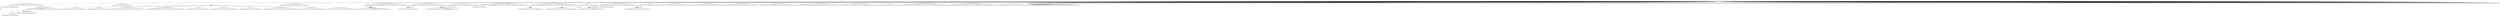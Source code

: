 digraph g {
	"58" -> "59";
	"59" [label="36"];
	"57" -> "58";
	"58" [label="44"];
	"52" -> "53";
	"53" [label="26"];
	"43" -> "44";
	"44" [label="38"];
	"41" -> "42";
	"42" [color=indianred1, style=filled, label="12"];
	"41" -> "43";
	"43" [label="11"];
	"40" -> "41";
	"41" [label="4"];
	"36" -> "37";
	"37" [label="21"];
	"36" -> "38";
	"38" [label="34"];
	"36" -> "39";
	"39" [label="16"];
	"36" -> "40";
	"40" [label="12"];
	"36" -> "45";
	"45" [label="41"];
	"36" -> "46";
	"46" [label="23"];
	"36" -> "47";
	"47" [label="50"];
	"36" -> "48";
	"48" [label="2"];
	"36" -> "49";
	"49" [label="37"];
	"36" -> "50";
	"50" [label="14"];
	"36" -> "51";
	"51" [label="9"];
	"35" -> "36";
	"36" [color=indianred1, style=filled, label="33"];
	"33" -> "34";
	"34" [color=indianred1, style=filled, label="48"];
	"32" -> "33";
	"33" [label="39"];
	"30" -> "31";
	"31" [color=indianred1, style=filled, label="6"];
	"29" -> "30";
	"30" [label="7"];
	"26" -> "27";
	"27" [color=indianred1, style=filled, label="27"];
	"25" -> "26";
	"26" [label="47"];
	"25" -> "28";
	"28" [label="1"];
	"23" -> "24";
	"24" [label="20"];
	"21" -> "22";
	"22" [color=indianred1, style=filled, label="19"];
	"20" -> "21";
	"21" [label="8"];
	"9" -> "10";
	"10" [color=indianred1, style=filled, label="42"];
	"8" -> "9";
	"9" [label="22"];
	"5" -> "6";
	"6" [color=indianred1, style=filled, label="24"];
	"4" -> "5";
	"5" [label="5"];
	"4" -> "7";
	"7" [label="45"];
	"2" -> "3";
	"3" [color=indianred1, style=filled, label="13"];
	"1" -> "2";
	"2" [label="29"];
	"0" -> "1";
	"1" [label="13"];
	"0" -> "4";
	"4" [label="24"];
	"0" -> "8";
	"8" [label="42"];
	"0" -> "11";
	"11" [label="25"];
	"0" -> "12";
	"12" [label="18"];
	"0" -> "13";
	"13" [label="49"];
	"0" -> "14";
	"14" [label="46"];
	"0" -> "15";
	"15" [label="30"];
	"0" -> "16";
	"16" [label="43"];
	"0" -> "17";
	"17" [label="3"];
	"0" -> "18";
	"18" [label="28"];
	"0" -> "19";
	"19" [label="40"];
	"0" -> "20";
	"20" [label="19"];
	"0" -> "23";
	"23" [label="10"];
	"0" -> "25";
	"25" [label="27"];
	"0" -> "29";
	"29" [label="6"];
	"0" -> "32";
	"32" [label="48"];
	"0" -> "35";
	"35" [label="33"];
	"0" -> "52";
	"52" [label="15"];
	"0" -> "54";
	"54" [label="31"];
	"0" -> "55";
	"55" [label="17"];
	"0" -> "56";
	"56" [label="35"];
	"0" -> "57";
	"57" [label="32"];
	"0" [label="germline"];
	"0" -> "cell1";
	"cell1" [shape=box];
	"52" -> "cell2";
	"cell2" [shape=box];
	"0" -> "cell3";
	"cell3" [shape=box];
	"11" -> "cell4";
	"cell4" [shape=box];
	"49" -> "cell5";
	"cell5" [shape=box];
	"0" -> "cell6";
	"cell6" [shape=box];
	"0" -> "cell7";
	"cell7" [shape=box];
	"5" -> "cell8";
	"cell8" [shape=box];
	"0" -> "cell9";
	"cell9" [shape=box];
	"0" -> "cell10";
	"cell10" [shape=box];
	"0" -> "cell11";
	"cell11" [shape=box];
	"0" -> "cell12";
	"cell12" [shape=box];
	"0" -> "cell13";
	"cell13" [shape=box];
	"4" -> "cell14";
	"cell14" [shape=box];
	"0" -> "cell15";
	"cell15" [shape=box];
	"51" -> "cell16";
	"cell16" [shape=box];
	"55" -> "cell17";
	"cell17" [shape=box];
	"14" -> "cell18";
	"cell18" [shape=box];
	"49" -> "cell19";
	"cell19" [shape=box];
	"50" -> "cell20";
	"cell20" [shape=box];
	"12" -> "cell21";
	"cell21" [shape=box];
	"42" -> "cell22";
	"cell22" [shape=box];
	"44" -> "cell23";
	"cell23" [shape=box];
	"51" -> "cell24";
	"cell24" [shape=box];
	"0" -> "cell25";
	"cell25" [shape=box];
	"16" -> "cell26";
	"cell26" [shape=box];
	"0" -> "cell27";
	"cell27" [shape=box];
	"50" -> "cell28";
	"cell28" [shape=box];
	"0" -> "cell29";
	"cell29" [shape=box];
	"0" -> "cell30";
	"cell30" [shape=box];
	"0" -> "cell31";
	"cell31" [shape=box];
	"0" -> "cell32";
	"cell32" [shape=box];
	"20" -> "cell33";
	"cell33" [shape=box];
	"0" -> "cell34";
	"cell34" [shape=box];
	"15" -> "cell35";
	"cell35" [shape=box];
	"0" -> "cell36";
	"cell36" [shape=box];
	"0" -> "cell37";
	"cell37" [shape=box];
	"0" -> "cell38";
	"cell38" [shape=box];
	"0" -> "cell39";
	"cell39" [shape=box];
	"16" -> "cell40";
	"cell40" [shape=box];
	"0" -> "cell41";
	"cell41" [shape=box];
	"0" -> "cell42";
	"cell42" [shape=box];
	"0" -> "cell43";
	"cell43" [shape=box];
	"56" -> "cell44";
	"cell44" [shape=box];
	"17" -> "cell45";
	"cell45" [shape=box];
	"0" -> "cell46";
	"cell46" [shape=box];
	"0" -> "cell47";
	"cell47" [shape=box];
	"0" -> "cell48";
	"cell48" [shape=box];
	"57" -> "cell49";
	"cell49" [shape=box];
	"7" -> "cell50";
	"cell50" [shape=box];
	"0" -> "cell51";
	"cell51" [shape=box];
	"55" -> "cell52";
	"cell52" [shape=box];
	"0" -> "cell53";
	"cell53" [shape=box];
	"0" -> "cell54";
	"cell54" [shape=box];
	"0" -> "cell55";
	"cell55" [shape=box];
	"16" -> "cell56";
	"cell56" [shape=box];
	"0" -> "cell57";
	"cell57" [shape=box];
	"38" -> "cell58";
	"cell58" [shape=box];
	"0" -> "cell59";
	"cell59" [shape=box];
	"0" -> "cell60";
	"cell60" [shape=box];
	"0" -> "cell61";
	"cell61" [shape=box];
	"0" -> "cell62";
	"cell62" [shape=box];
	"3" -> "cell63";
	"cell63" [shape=box];
	"0" -> "cell64";
	"cell64" [shape=box];
	"0" -> "cell65";
	"cell65" [shape=box];
	"10" -> "cell66";
	"cell66" [shape=box];
	"50" -> "cell67";
	"cell67" [shape=box];
	"23" -> "cell68";
	"cell68" [shape=box];
	"34" -> "cell69";
	"cell69" [shape=box];
	"0" -> "cell70";
	"cell70" [shape=box];
	"19" -> "cell71";
	"cell71" [shape=box];
	"0" -> "cell72";
	"cell72" [shape=box];
	"15" -> "cell73";
	"cell73" [shape=box];
	"40" -> "cell74";
	"cell74" [shape=box];
	"3" -> "cell75";
	"cell75" [shape=box];
	"0" -> "cell76";
	"cell76" [shape=box];
	"0" -> "cell77";
	"cell77" [shape=box];
	"13" -> "cell78";
	"cell78" [shape=box];
	"45" -> "cell79";
	"cell79" [shape=box];
	"39" -> "cell80";
	"cell80" [shape=box];
	"0" -> "cell81";
	"cell81" [shape=box];
	"0" -> "cell82";
	"cell82" [shape=box];
	"0" -> "cell83";
	"cell83" [shape=box];
	"29" -> "cell84";
	"cell84" [shape=box];
	"0" -> "cell85";
	"cell85" [shape=box];
	"19" -> "cell86";
	"cell86" [shape=box];
	"0" -> "cell87";
	"cell87" [shape=box];
	"27" -> "cell88";
	"cell88" [shape=box];
	"0" -> "cell89";
	"cell89" [shape=box];
	"29" -> "cell90";
	"cell90" [shape=box];
	"16" -> "cell91";
	"cell91" [shape=box];
	"27" -> "cell92";
	"cell92" [shape=box];
	"54" -> "cell93";
	"cell93" [shape=box];
	"0" -> "cell94";
	"cell94" [shape=box];
	"45" -> "cell95";
	"cell95" [shape=box];
	"12" -> "cell96";
	"cell96" [shape=box];
	"25" -> "cell97";
	"cell97" [shape=box];
	"0" -> "cell98";
	"cell98" [shape=box];
	"47" -> "cell99";
	"cell99" [shape=box];
	"0" -> "cell100";
	"cell100" [shape=box];
	"20" -> "cell101";
	"cell101" [shape=box];
	"20" -> "cell102";
	"cell102" [shape=box];
	"0" -> "cell103";
	"cell103" [shape=box];
	"29" -> "cell104";
	"cell104" [shape=box];
	"14" -> "cell105";
	"cell105" [shape=box];
	"0" -> "cell106";
	"cell106" [shape=box];
	"29" -> "cell107";
	"cell107" [shape=box];
	"18" -> "cell108";
	"cell108" [shape=box];
	"23" -> "cell109";
	"cell109" [shape=box];
	"32" -> "cell110";
	"cell110" [shape=box];
	"25" -> "cell111";
	"cell111" [shape=box];
	"57" -> "cell112";
	"cell112" [shape=box];
	"12" -> "cell113";
	"cell113" [shape=box];
	"24" -> "cell114";
	"cell114" [shape=box];
	"0" -> "cell115";
	"cell115" [shape=box];
	"0" -> "cell116";
	"cell116" [shape=box];
	"0" -> "cell117";
	"cell117" [shape=box];
	"15" -> "cell118";
	"cell118" [shape=box];
	"0" -> "cell119";
	"cell119" [shape=box];
	"53" -> "cell120";
	"cell120" [shape=box];
	"56" -> "cell121";
	"cell121" [shape=box];
	"22" -> "cell122";
	"cell122" [shape=box];
	"0" -> "cell123";
	"cell123" [shape=box];
	"19" -> "cell124";
	"cell124" [shape=box];
	"23" -> "cell125";
	"cell125" [shape=box];
	"0" -> "cell126";
	"cell126" [shape=box];
	"0" -> "cell127";
	"cell127" [shape=box];
	"0" -> "cell128";
	"cell128" [shape=box];
	"0" -> "cell129";
	"cell129" [shape=box];
	"0" -> "cell130";
	"cell130" [shape=box];
	"51" -> "cell131";
	"cell131" [shape=box];
	"14" -> "cell132";
	"cell132" [shape=box];
	"0" -> "cell133";
	"cell133" [shape=box];
	"11" -> "cell134";
	"cell134" [shape=box];
	"20" -> "cell135";
	"cell135" [shape=box];
	"0" -> "cell136";
	"cell136" [shape=box];
	"0" -> "cell137";
	"cell137" [shape=box];
	"0" -> "cell138";
	"cell138" [shape=box];
	"0" -> "cell139";
	"cell139" [shape=box];
	"51" -> "cell140";
	"cell140" [shape=box];
	"34" -> "cell141";
	"cell141" [shape=box];
	"19" -> "cell142";
	"cell142" [shape=box];
	"0" -> "cell143";
	"cell143" [shape=box];
	"47" -> "cell144";
	"cell144" [shape=box];
	"0" -> "cell145";
	"cell145" [shape=box];
	"35" -> "cell146";
	"cell146" [shape=box];
	"0" -> "cell147";
	"cell147" [shape=box];
	"49" -> "cell148";
	"cell148" [shape=box];
	"0" -> "cell149";
	"cell149" [shape=box];
	"0" -> "cell150";
	"cell150" [shape=box];
	"0" -> "cell151";
	"cell151" [shape=box];
	"6" -> "cell152";
	"cell152" [shape=box];
	"23" -> "cell153";
	"cell153" [shape=box];
	"0" -> "cell154";
	"cell154" [shape=box];
	"0" -> "cell155";
	"cell155" [shape=box];
	"0" -> "cell156";
	"cell156" [shape=box];
	"2" -> "cell157";
	"cell157" [shape=box];
	"22" -> "cell158";
	"cell158" [shape=box];
	"0" -> "cell159";
	"cell159" [shape=box];
	"0" -> "cell160";
	"cell160" [shape=box];
	"44" -> "cell161";
	"cell161" [shape=box];
	"0" -> "cell162";
	"cell162" [shape=box];
	"34" -> "cell163";
	"cell163" [shape=box];
	"23" -> "cell164";
	"cell164" [shape=box];
	"14" -> "cell165";
	"cell165" [shape=box];
	"15" -> "cell166";
	"cell166" [shape=box];
	"0" -> "cell167";
	"cell167" [shape=box];
	"46" -> "cell168";
	"cell168" [shape=box];
	"18" -> "cell169";
	"cell169" [shape=box];
	"0" -> "cell170";
	"cell170" [shape=box];
	"42" -> "cell171";
	"cell171" [shape=box];
	"16" -> "cell172";
	"cell172" [shape=box];
	"39" -> "cell173";
	"cell173" [shape=box];
	"0" -> "cell174";
	"cell174" [shape=box];
	"17" -> "cell175";
	"cell175" [shape=box];
	"51" -> "cell176";
	"cell176" [shape=box];
	"7" -> "cell177";
	"cell177" [shape=box];
	"32" -> "cell178";
	"cell178" [shape=box];
	"0" -> "cell179";
	"cell179" [shape=box];
	"37" -> "cell180";
	"cell180" [shape=box];
	"57" -> "cell181";
	"cell181" [shape=box];
	"0" -> "cell182";
	"cell182" [shape=box];
	"0" -> "cell183";
	"cell183" [shape=box];
	"58" -> "cell184";
	"cell184" [shape=box];
	"23" -> "cell185";
	"cell185" [shape=box];
	"0" -> "cell186";
	"cell186" [shape=box];
	"35" -> "cell187";
	"cell187" [shape=box];
	"0" -> "cell188";
	"cell188" [shape=box];
	"0" -> "cell189";
	"cell189" [shape=box];
	"0" -> "cell190";
	"cell190" [shape=box];
	"38" -> "cell191";
	"cell191" [shape=box];
	"0" -> "cell192";
	"cell192" [shape=box];
	"0" -> "cell193";
	"cell193" [shape=box];
	"0" -> "cell194";
	"cell194" [shape=box];
	"44" -> "cell195";
	"cell195" [shape=box];
	"48" -> "cell196";
	"cell196" [shape=box];
	"0" -> "cell197";
	"cell197" [shape=box];
	"0" -> "cell198";
	"cell198" [shape=box];
	"0" -> "cell199";
	"cell199" [shape=box];
	"0" -> "cell200";
	"cell200" [shape=box];
	"12" -> "cell201";
	"cell201" [shape=box];
	"0" -> "cell202";
	"cell202" [shape=box];
	"52" -> "cell203";
	"cell203" [shape=box];
	"15" -> "cell204";
	"cell204" [shape=box];
	"13" -> "cell205";
	"cell205" [shape=box];
	"0" -> "cell206";
	"cell206" [shape=box];
	"55" -> "cell207";
	"cell207" [shape=box];
	"0" -> "cell208";
	"cell208" [shape=box];
	"27" -> "cell209";
	"cell209" [shape=box];
	"39" -> "cell210";
	"cell210" [shape=box];
	"0" -> "cell211";
	"cell211" [shape=box];
	"19" -> "cell212";
	"cell212" [shape=box];
	"0" -> "cell213";
	"cell213" [shape=box];
	"15" -> "cell214";
	"cell214" [shape=box];
	"0" -> "cell215";
	"cell215" [shape=box];
	"0" -> "cell216";
	"cell216" [shape=box];
	"0" -> "cell217";
	"cell217" [shape=box];
	"0" -> "cell218";
	"cell218" [shape=box];
	"0" -> "cell219";
	"cell219" [shape=box];
	"0" -> "cell220";
	"cell220" [shape=box];
	"50" -> "cell221";
	"cell221" [shape=box];
	"0" -> "cell222";
	"cell222" [shape=box];
	"0" -> "cell223";
	"cell223" [shape=box];
	"20" -> "cell224";
	"cell224" [shape=box];
	"0" -> "cell225";
	"cell225" [shape=box];
	"0" -> "cell226";
	"cell226" [shape=box];
	"8" -> "cell227";
	"cell227" [shape=box];
	"35" -> "cell228";
	"cell228" [shape=box];
	"1" -> "cell229";
	"cell229" [shape=box];
	"0" -> "cell230";
	"cell230" [shape=box];
	"49" -> "cell231";
	"cell231" [shape=box];
	"0" -> "cell232";
	"cell232" [shape=box];
	"0" -> "cell233";
	"cell233" [shape=box];
	"0" -> "cell234";
	"cell234" [shape=box];
	"1" -> "cell235";
	"cell235" [shape=box];
	"47" -> "cell236";
	"cell236" [shape=box];
	"0" -> "cell237";
	"cell237" [shape=box];
	"0" -> "cell238";
	"cell238" [shape=box];
	"3" -> "cell239";
	"cell239" [shape=box];
	"16" -> "cell240";
	"cell240" [shape=box];
	"0" -> "cell241";
	"cell241" [shape=box];
	"18" -> "cell242";
	"cell242" [shape=box];
	"0" -> "cell243";
	"cell243" [shape=box];
	"0" -> "cell244";
	"cell244" [shape=box];
	"0" -> "cell245";
	"cell245" [shape=box];
	"0" -> "cell246";
	"cell246" [shape=box];
	"0" -> "cell247";
	"cell247" [shape=box];
	"16" -> "cell248";
	"cell248" [shape=box];
	"0" -> "cell249";
	"cell249" [shape=box];
	"0" -> "cell250";
	"cell250" [shape=box];
	"0" -> "cell251";
	"cell251" [shape=box];
	"0" -> "cell252";
	"cell252" [shape=box];
	"0" -> "cell253";
	"cell253" [shape=box];
	"40" -> "cell254";
	"cell254" [shape=box];
	"4" -> "cell255";
	"cell255" [shape=box];
	"47" -> "cell256";
	"cell256" [shape=box];
	"6" -> "cell257";
	"cell257" [shape=box];
	"55" -> "cell258";
	"cell258" [shape=box];
	"24" -> "cell259";
	"cell259" [shape=box];
	"0" -> "cell260";
	"cell260" [shape=box];
	"6" -> "cell261";
	"cell261" [shape=box];
	"0" -> "cell262";
	"cell262" [shape=box];
	"0" -> "cell263";
	"cell263" [shape=box];
	"49" -> "cell264";
	"cell264" [shape=box];
	"0" -> "cell265";
	"cell265" [shape=box];
	"31" -> "cell266";
	"cell266" [shape=box];
	"0" -> "cell267";
	"cell267" [shape=box];
	"0" -> "cell268";
	"cell268" [shape=box];
	"0" -> "cell269";
	"cell269" [shape=box];
	"0" -> "cell270";
	"cell270" [shape=box];
	"0" -> "cell271";
	"cell271" [shape=box];
	"32" -> "cell272";
	"cell272" [shape=box];
	"29" -> "cell273";
	"cell273" [shape=box];
	"0" -> "cell274";
	"cell274" [shape=box];
	"46" -> "cell275";
	"cell275" [shape=box];
	"0" -> "cell276";
	"cell276" [shape=box];
	"50" -> "cell277";
	"cell277" [shape=box];
	"0" -> "cell278";
	"cell278" [shape=box];
	"16" -> "cell279";
	"cell279" [shape=box];
	"46" -> "cell280";
	"cell280" [shape=box];
	"0" -> "cell281";
	"cell281" [shape=box];
	"0" -> "cell282";
	"cell282" [shape=box];
	"29" -> "cell283";
	"cell283" [shape=box];
	"0" -> "cell284";
	"cell284" [shape=box];
	"58" -> "cell285";
	"cell285" [shape=box];
	"0" -> "cell286";
	"cell286" [shape=box];
	"4" -> "cell287";
	"cell287" [shape=box];
	"54" -> "cell288";
	"cell288" [shape=box];
	"0" -> "cell289";
	"cell289" [shape=box];
	"0" -> "cell290";
	"cell290" [shape=box];
	"51" -> "cell291";
	"cell291" [shape=box];
	"14" -> "cell292";
	"cell292" [shape=box];
	"0" -> "cell293";
	"cell293" [shape=box];
	"20" -> "cell294";
	"cell294" [shape=box];
	"0" -> "cell295";
	"cell295" [shape=box];
	"19" -> "cell296";
	"cell296" [shape=box];
	"0" -> "cell297";
	"cell297" [shape=box];
	"34" -> "cell298";
	"cell298" [shape=box];
	"0" -> "cell299";
	"cell299" [shape=box];
	"49" -> "cell300";
	"cell300" [shape=box];
	"1" -> "cell301";
	"cell301" [shape=box];
	"10" -> "cell302";
	"cell302" [shape=box];
	"6" -> "cell303";
	"cell303" [shape=box];
	"38" -> "cell304";
	"cell304" [shape=box];
	"0" -> "cell305";
	"cell305" [shape=box];
	"17" -> "cell306";
	"cell306" [shape=box];
	"42" -> "cell307";
	"cell307" [shape=box];
	"0" -> "cell308";
	"cell308" [shape=box];
	"0" -> "cell309";
	"cell309" [shape=box];
	"0" -> "cell310";
	"cell310" [shape=box];
	"0" -> "cell311";
	"cell311" [shape=box];
	"0" -> "cell312";
	"cell312" [shape=box];
	"17" -> "cell313";
	"cell313" [shape=box];
	"48" -> "cell314";
	"cell314" [shape=box];
	"0" -> "cell315";
	"cell315" [shape=box];
	"26" -> "cell316";
	"cell316" [shape=box];
	"0" -> "cell317";
	"cell317" [shape=box];
	"0" -> "cell318";
	"cell318" [shape=box];
	"0" -> "cell319";
	"cell319" [shape=box];
	"0" -> "cell320";
	"cell320" [shape=box];
	"29" -> "cell321";
	"cell321" [shape=box];
	"0" -> "cell322";
	"cell322" [shape=box];
	"51" -> "cell323";
	"cell323" [shape=box];
	"42" -> "cell324";
	"cell324" [shape=box];
	"57" -> "cell325";
	"cell325" [shape=box];
	"0" -> "cell326";
	"cell326" [shape=box];
	"0" -> "cell327";
	"cell327" [shape=box];
	"0" -> "cell328";
	"cell328" [shape=box];
	"42" -> "cell329";
	"cell329" [shape=box];
	"25" -> "cell330";
	"cell330" [shape=box];
	"51" -> "cell331";
	"cell331" [shape=box];
	"0" -> "cell332";
	"cell332" [shape=box];
	"38" -> "cell333";
	"cell333" [shape=box];
	"15" -> "cell334";
	"cell334" [shape=box];
	"54" -> "cell335";
	"cell335" [shape=box];
	"0" -> "cell336";
	"cell336" [shape=box];
	"47" -> "cell337";
	"cell337" [shape=box];
	"0" -> "cell338";
	"cell338" [shape=box];
	"54" -> "cell339";
	"cell339" [shape=box];
	"3" -> "cell340";
	"cell340" [shape=box];
	"19" -> "cell341";
	"cell341" [shape=box];
	"0" -> "cell342";
	"cell342" [shape=box];
	"10" -> "cell343";
	"cell343" [shape=box];
	"0" -> "cell344";
	"cell344" [shape=box];
	"20" -> "cell345";
	"cell345" [shape=box];
	"5" -> "cell346";
	"cell346" [shape=box];
	"51" -> "cell347";
	"cell347" [shape=box];
	"34" -> "cell348";
	"cell348" [shape=box];
	"45" -> "cell349";
	"cell349" [shape=box];
	"0" -> "cell350";
	"cell350" [shape=box];
	"0" -> "cell351";
	"cell351" [shape=box];
	"56" -> "cell352";
	"cell352" [shape=box];
	"0" -> "cell353";
	"cell353" [shape=box];
	"0" -> "cell354";
	"cell354" [shape=box];
	"0" -> "cell355";
	"cell355" [shape=box];
	"29" -> "cell356";
	"cell356" [shape=box];
	"45" -> "cell357";
	"cell357" [shape=box];
	"0" -> "cell358";
	"cell358" [shape=box];
	"0" -> "cell359";
	"cell359" [shape=box];
	"39" -> "cell360";
	"cell360" [shape=box];
	"0" -> "cell361";
	"cell361" [shape=box];
	"0" -> "cell362";
	"cell362" [shape=box];
	"3" -> "cell363";
	"cell363" [shape=box];
	"0" -> "cell364";
	"cell364" [shape=box];
	"23" -> "cell365";
	"cell365" [shape=box];
	"0" -> "cell366";
	"cell366" [shape=box];
	"20" -> "cell367";
	"cell367" [shape=box];
	"0" -> "cell368";
	"cell368" [shape=box];
	"0" -> "cell369";
	"cell369" [shape=box];
	"0" -> "cell370";
	"cell370" [shape=box];
	"48" -> "cell371";
	"cell371" [shape=box];
	"0" -> "cell372";
	"cell372" [shape=box];
	"40" -> "cell373";
	"cell373" [shape=box];
	"48" -> "cell374";
	"cell374" [shape=box];
	"43" -> "cell375";
	"cell375" [shape=box];
	"23" -> "cell376";
	"cell376" [shape=box];
	"23" -> "cell377";
	"cell377" [shape=box];
	"48" -> "cell378";
	"cell378" [shape=box];
	"0" -> "cell379";
	"cell379" [shape=box];
	"0" -> "cell380";
	"cell380" [shape=box];
	"0" -> "cell381";
	"cell381" [shape=box];
	"0" -> "cell382";
	"cell382" [shape=box];
	"35" -> "cell383";
	"cell383" [shape=box];
	"0" -> "cell384";
	"cell384" [shape=box];
	"39" -> "cell385";
	"cell385" [shape=box];
	"0" -> "cell386";
	"cell386" [shape=box];
	"0" -> "cell387";
	"cell387" [shape=box];
	"49" -> "cell388";
	"cell388" [shape=box];
	"0" -> "cell389";
	"cell389" [shape=box];
	"0" -> "cell390";
	"cell390" [shape=box];
	"6" -> "cell391";
	"cell391" [shape=box];
	"14" -> "cell392";
	"cell392" [shape=box];
	"0" -> "cell393";
	"cell393" [shape=box];
	"57" -> "cell394";
	"cell394" [shape=box];
	"6" -> "cell395";
	"cell395" [shape=box];
	"10" -> "cell396";
	"cell396" [shape=box];
	"4" -> "cell397";
	"cell397" [shape=box];
	"6" -> "cell398";
	"cell398" [shape=box];
	"16" -> "cell399";
	"cell399" [shape=box];
	"11" -> "cell400";
	"cell400" [shape=box];
	"0" -> "cell401";
	"cell401" [shape=box];
	"35" -> "cell402";
	"cell402" [shape=box];
	"0" -> "cell403";
	"cell403" [shape=box];
	"41" -> "cell404";
	"cell404" [shape=box];
	"46" -> "cell405";
	"cell405" [shape=box];
	"37" -> "cell406";
	"cell406" [shape=box];
	"0" -> "cell407";
	"cell407" [shape=box];
	"34" -> "cell408";
	"cell408" [shape=box];
	"40" -> "cell409";
	"cell409" [shape=box];
	"0" -> "cell410";
	"cell410" [shape=box];
	"0" -> "cell411";
	"cell411" [shape=box];
	"32" -> "cell412";
	"cell412" [shape=box];
	"0" -> "cell413";
	"cell413" [shape=box];
	"0" -> "cell414";
	"cell414" [shape=box];
	"0" -> "cell415";
	"cell415" [shape=box];
	"0" -> "cell416";
	"cell416" [shape=box];
	"0" -> "cell417";
	"cell417" [shape=box];
	"0" -> "cell418";
	"cell418" [shape=box];
	"0" -> "cell419";
	"cell419" [shape=box];
	"0" -> "cell420";
	"cell420" [shape=box];
	"0" -> "cell421";
	"cell421" [shape=box];
	"18" -> "cell422";
	"cell422" [shape=box];
	"0" -> "cell423";
	"cell423" [shape=box];
	"0" -> "cell424";
	"cell424" [shape=box];
	"0" -> "cell425";
	"cell425" [shape=box];
	"0" -> "cell426";
	"cell426" [shape=box];
	"42" -> "cell427";
	"cell427" [shape=box];
	"2" -> "cell428";
	"cell428" [shape=box];
	"18" -> "cell429";
	"cell429" [shape=box];
	"0" -> "cell430";
	"cell430" [shape=box];
	"19" -> "cell431";
	"cell431" [shape=box];
	"0" -> "cell432";
	"cell432" [shape=box];
	"0" -> "cell433";
	"cell433" [shape=box];
	"54" -> "cell434";
	"cell434" [shape=box];
	"0" -> "cell435";
	"cell435" [shape=box];
	"0" -> "cell436";
	"cell436" [shape=box];
	"0" -> "cell437";
	"cell437" [shape=box];
	"0" -> "cell438";
	"cell438" [shape=box];
	"0" -> "cell439";
	"cell439" [shape=box];
	"0" -> "cell440";
	"cell440" [shape=box];
	"23" -> "cell441";
	"cell441" [shape=box];
	"0" -> "cell442";
	"cell442" [shape=box];
	"0" -> "cell443";
	"cell443" [shape=box];
	"0" -> "cell444";
	"cell444" [shape=box];
	"11" -> "cell445";
	"cell445" [shape=box];
	"11" -> "cell446";
	"cell446" [shape=box];
	"0" -> "cell447";
	"cell447" [shape=box];
	"4" -> "cell448";
	"cell448" [shape=box];
	"0" -> "cell449";
	"cell449" [shape=box];
	"23" -> "cell450";
	"cell450" [shape=box];
	"32" -> "cell451";
	"cell451" [shape=box];
	"17" -> "cell452";
	"cell452" [shape=box];
	"0" -> "cell453";
	"cell453" [shape=box];
	"0" -> "cell454";
	"cell454" [shape=box];
	"47" -> "cell455";
	"cell455" [shape=box];
	"57" -> "cell456";
	"cell456" [shape=box];
	"0" -> "cell457";
	"cell457" [shape=box];
	"0" -> "cell458";
	"cell458" [shape=box];
	"15" -> "cell459";
	"cell459" [shape=box];
	"25" -> "cell460";
	"cell460" [shape=box];
	"18" -> "cell461";
	"cell461" [shape=box];
	"0" -> "cell462";
	"cell462" [shape=box];
	"0" -> "cell463";
	"cell463" [shape=box];
	"0" -> "cell464";
	"cell464" [shape=box];
	"52" -> "cell465";
	"cell465" [shape=box];
	"0" -> "cell466";
	"cell466" [shape=box];
	"0" -> "cell467";
	"cell467" [shape=box];
	"0" -> "cell468";
	"cell468" [shape=box];
	"11" -> "cell469";
	"cell469" [shape=box];
	"56" -> "cell470";
	"cell470" [shape=box];
	"0" -> "cell471";
	"cell471" [shape=box];
	"16" -> "cell472";
	"cell472" [shape=box];
	"0" -> "cell473";
	"cell473" [shape=box];
	"29" -> "cell474";
	"cell474" [shape=box];
	"23" -> "cell475";
	"cell475" [shape=box];
	"49" -> "cell476";
	"cell476" [shape=box];
	"0" -> "cell477";
	"cell477" [shape=box];
	"0" -> "cell478";
	"cell478" [shape=box];
	"0" -> "cell479";
	"cell479" [shape=box];
	"0" -> "cell480";
	"cell480" [shape=box];
	"0" -> "cell481";
	"cell481" [shape=box];
	"0" -> "cell482";
	"cell482" [shape=box];
	"0" -> "cell483";
	"cell483" [shape=box];
	"0" -> "cell484";
	"cell484" [shape=box];
	"53" -> "cell485";
	"cell485" [shape=box];
	"0" -> "cell486";
	"cell486" [shape=box];
	"49" -> "cell487";
	"cell487" [shape=box];
	"48" -> "cell488";
	"cell488" [shape=box];
	"24" -> "cell489";
	"cell489" [shape=box];
	"0" -> "cell490";
	"cell490" [shape=box];
	"12" -> "cell491";
	"cell491" [shape=box];
	"0" -> "cell492";
	"cell492" [shape=box];
	"0" -> "cell493";
	"cell493" [shape=box];
	"14" -> "cell494";
	"cell494" [shape=box];
	"0" -> "cell495";
	"cell495" [shape=box];
	"0" -> "cell496";
	"cell496" [shape=box];
	"59" -> "cell497";
	"cell497" [shape=box];
	"47" -> "cell498";
	"cell498" [shape=box];
	"38" -> "cell499";
	"cell499" [shape=box];
	"0" -> "cell500";
	"cell500" [shape=box];
	"23" -> "cell501";
	"cell501" [shape=box];
	"12" -> "cell502";
	"cell502" [shape=box];
	"0" -> "cell503";
	"cell503" [shape=box];
	"13" -> "cell504";
	"cell504" [shape=box];
	"0" -> "cell505";
	"cell505" [shape=box];
	"0" -> "cell506";
	"cell506" [shape=box];
	"58" -> "cell507";
	"cell507" [shape=box];
	"0" -> "cell508";
	"cell508" [shape=box];
	"0" -> "cell509";
	"cell509" [shape=box];
	"50" -> "cell510";
	"cell510" [shape=box];
	"0" -> "cell511";
	"cell511" [shape=box];
	"0" -> "cell512";
	"cell512" [shape=box];
	"11" -> "cell513";
	"cell513" [shape=box];
	"0" -> "cell514";
	"cell514" [shape=box];
	"0" -> "cell515";
	"cell515" [shape=box];
	"0" -> "cell516";
	"cell516" [shape=box];
	"8" -> "cell517";
	"cell517" [shape=box];
	"0" -> "cell518";
	"cell518" [shape=box];
	"1" -> "cell519";
	"cell519" [shape=box];
	"10" -> "cell520";
	"cell520" [shape=box];
	"0" -> "cell521";
	"cell521" [shape=box];
	"0" -> "cell522";
	"cell522" [shape=box];
	"0" -> "cell523";
	"cell523" [shape=box];
	"8" -> "cell524";
	"cell524" [shape=box];
	"35" -> "cell525";
	"cell525" [shape=box];
	"0" -> "cell526";
	"cell526" [shape=box];
	"0" -> "cell527";
	"cell527" [shape=box];
	"0" -> "cell528";
	"cell528" [shape=box];
	"0" -> "cell529";
	"cell529" [shape=box];
	"18" -> "cell530";
	"cell530" [shape=box];
	"10" -> "cell531";
	"cell531" [shape=box];
	"5" -> "cell532";
	"cell532" [shape=box];
	"8" -> "cell533";
	"cell533" [shape=box];
	"0" -> "cell534";
	"cell534" [shape=box];
	"46" -> "cell535";
	"cell535" [shape=box];
	"15" -> "cell536";
	"cell536" [shape=box];
	"5" -> "cell537";
	"cell537" [shape=box];
	"45" -> "cell538";
	"cell538" [shape=box];
	"0" -> "cell539";
	"cell539" [shape=box];
	"0" -> "cell540";
	"cell540" [shape=box];
	"0" -> "cell541";
	"cell541" [shape=box];
	"18" -> "cell542";
	"cell542" [shape=box];
	"0" -> "cell543";
	"cell543" [shape=box];
	"9" -> "cell544";
	"cell544" [shape=box];
	"0" -> "cell545";
	"cell545" [shape=box];
	"0" -> "cell546";
	"cell546" [shape=box];
	"14" -> "cell547";
	"cell547" [shape=box];
	"56" -> "cell548";
	"cell548" [shape=box];
	"0" -> "cell549";
	"cell549" [shape=box];
	"19" -> "cell550";
	"cell550" [shape=box];
	"19" -> "cell551";
	"cell551" [shape=box];
	"8" -> "cell552";
	"cell552" [shape=box];
	"0" -> "cell553";
	"cell553" [shape=box];
	"11" -> "cell554";
	"cell554" [shape=box];
	"25" -> "cell555";
	"cell555" [shape=box];
	"11" -> "cell556";
	"cell556" [shape=box];
	"0" -> "cell557";
	"cell557" [shape=box];
	"0" -> "cell558";
	"cell558" [shape=box];
	"15" -> "cell559";
	"cell559" [shape=box];
	"0" -> "cell560";
	"cell560" [shape=box];
	"0" -> "cell561";
	"cell561" [shape=box];
	"11" -> "cell562";
	"cell562" [shape=box];
	"49" -> "cell563";
	"cell563" [shape=box];
	"0" -> "cell564";
	"cell564" [shape=box];
	"0" -> "cell565";
	"cell565" [shape=box];
	"3" -> "cell566";
	"cell566" [shape=box];
	"0" -> "cell567";
	"cell567" [shape=box];
	"0" -> "cell568";
	"cell568" [shape=box];
	"52" -> "cell569";
	"cell569" [shape=box];
	"33" -> "cell570";
	"cell570" [shape=box];
	"0" -> "cell571";
	"cell571" [shape=box];
	"39" -> "cell572";
	"cell572" [shape=box];
	"0" -> "cell573";
	"cell573" [shape=box];
	"0" -> "cell574";
	"cell574" [shape=box];
	"0" -> "cell575";
	"cell575" [shape=box];
	"32" -> "cell576";
	"cell576" [shape=box];
	"19" -> "cell577";
	"cell577" [shape=box];
	"0" -> "cell578";
	"cell578" [shape=box];
	"20" -> "cell579";
	"cell579" [shape=box];
	"49" -> "cell580";
	"cell580" [shape=box];
	"57" -> "cell581";
	"cell581" [shape=box];
	"0" -> "cell582";
	"cell582" [shape=box];
	"0" -> "cell583";
	"cell583" [shape=box];
	"47" -> "cell584";
	"cell584" [shape=box];
	"9" -> "cell585";
	"cell585" [shape=box];
	"44" -> "cell586";
	"cell586" [shape=box];
	"40" -> "cell587";
	"cell587" [shape=box];
	"34" -> "cell588";
	"cell588" [shape=box];
	"0" -> "cell589";
	"cell589" [shape=box];
	"0" -> "cell590";
	"cell590" [shape=box];
	"0" -> "cell591";
	"cell591" [shape=box];
	"45" -> "cell592";
	"cell592" [shape=box];
	"0" -> "cell593";
	"cell593" [shape=box];
	"14" -> "cell594";
	"cell594" [shape=box];
	"14" -> "cell595";
	"cell595" [shape=box];
	"25" -> "cell596";
	"cell596" [shape=box];
	"42" -> "cell597";
	"cell597" [shape=box];
	"0" -> "cell598";
	"cell598" [shape=box];
	"54" -> "cell599";
	"cell599" [shape=box];
	"18" -> "cell600";
	"cell600" [shape=box];
	"0" -> "cell601";
	"cell601" [shape=box];
	"31" -> "cell602";
	"cell602" [shape=box];
	"39" -> "cell603";
	"cell603" [shape=box];
	"0" -> "cell604";
	"cell604" [shape=box];
	"22" -> "cell605";
	"cell605" [shape=box];
	"52" -> "cell606";
	"cell606" [shape=box];
	"52" -> "cell607";
	"cell607" [shape=box];
	"0" -> "cell608";
	"cell608" [shape=box];
	"27" -> "cell609";
	"cell609" [shape=box];
	"3" -> "cell610";
	"cell610" [shape=box];
	"33" -> "cell611";
	"cell611" [shape=box];
	"35" -> "cell612";
	"cell612" [shape=box];
	"0" -> "cell613";
	"cell613" [shape=box];
	"0" -> "cell614";
	"cell614" [shape=box];
	"0" -> "cell615";
	"cell615" [shape=box];
	"45" -> "cell616";
	"cell616" [shape=box];
	"13" -> "cell617";
	"cell617" [shape=box];
	"0" -> "cell618";
	"cell618" [shape=box];
	"13" -> "cell619";
	"cell619" [shape=box];
	"51" -> "cell620";
	"cell620" [shape=box];
	"58" -> "cell621";
	"cell621" [shape=box];
	"0" -> "cell622";
	"cell622" [shape=box];
	"0" -> "cell623";
	"cell623" [shape=box];
	"0" -> "cell624";
	"cell624" [shape=box];
	"0" -> "cell625";
	"cell625" [shape=box];
	"55" -> "cell626";
	"cell626" [shape=box];
	"46" -> "cell627";
	"cell627" [shape=box];
	"55" -> "cell628";
	"cell628" [shape=box];
	"0" -> "cell629";
	"cell629" [shape=box];
	"16" -> "cell630";
	"cell630" [shape=box];
	"48" -> "cell631";
	"cell631" [shape=box];
	"0" -> "cell632";
	"cell632" [shape=box];
	"0" -> "cell633";
	"cell633" [shape=box];
	"0" -> "cell634";
	"cell634" [shape=box];
	"15" -> "cell635";
	"cell635" [shape=box];
	"0" -> "cell636";
	"cell636" [shape=box];
	"0" -> "cell637";
	"cell637" [shape=box];
	"0" -> "cell638";
	"cell638" [shape=box];
	"0" -> "cell639";
	"cell639" [shape=box];
	"0" -> "cell640";
	"cell640" [shape=box];
	"19" -> "cell641";
	"cell641" [shape=box];
	"0" -> "cell642";
	"cell642" [shape=box];
	"27" -> "cell643";
	"cell643" [shape=box];
	"56" -> "cell644";
	"cell644" [shape=box];
	"0" -> "cell645";
	"cell645" [shape=box];
	"47" -> "cell646";
	"cell646" [shape=box];
	"48" -> "cell647";
	"cell647" [shape=box];
	"0" -> "cell648";
	"cell648" [shape=box];
	"0" -> "cell649";
	"cell649" [shape=box];
	"20" -> "cell650";
	"cell650" [shape=box];
	"40" -> "cell651";
	"cell651" [shape=box];
	"29" -> "cell652";
	"cell652" [shape=box];
	"0" -> "cell653";
	"cell653" [shape=box];
	"0" -> "cell654";
	"cell654" [shape=box];
	"0" -> "cell655";
	"cell655" [shape=box];
	"0" -> "cell656";
	"cell656" [shape=box];
	"0" -> "cell657";
	"cell657" [shape=box];
	"35" -> "cell658";
	"cell658" [shape=box];
	"0" -> "cell659";
	"cell659" [shape=box];
	"0" -> "cell660";
	"cell660" [shape=box];
	"57" -> "cell661";
	"cell661" [shape=box];
	"51" -> "cell662";
	"cell662" [shape=box];
	"0" -> "cell663";
	"cell663" [shape=box];
	"0" -> "cell664";
	"cell664" [shape=box];
	"0" -> "cell665";
	"cell665" [shape=box];
	"0" -> "cell666";
	"cell666" [shape=box];
	"0" -> "cell667";
	"cell667" [shape=box];
	"13" -> "cell668";
	"cell668" [shape=box];
	"0" -> "cell669";
	"cell669" [shape=box];
	"0" -> "cell670";
	"cell670" [shape=box];
	"40" -> "cell671";
	"cell671" [shape=box];
	"0" -> "cell672";
	"cell672" [shape=box];
	"0" -> "cell673";
	"cell673" [shape=box];
	"0" -> "cell674";
	"cell674" [shape=box];
	"0" -> "cell675";
	"cell675" [shape=box];
	"0" -> "cell676";
	"cell676" [shape=box];
	"55" -> "cell677";
	"cell677" [shape=box];
	"0" -> "cell678";
	"cell678" [shape=box];
	"0" -> "cell679";
	"cell679" [shape=box];
	"20" -> "cell680";
	"cell680" [shape=box];
	"0" -> "cell681";
	"cell681" [shape=box];
	"27" -> "cell682";
	"cell682" [shape=box];
	"54" -> "cell683";
	"cell683" [shape=box];
	"16" -> "cell684";
	"cell684" [shape=box];
	"56" -> "cell685";
	"cell685" [shape=box];
	"0" -> "cell686";
	"cell686" [shape=box];
	"0" -> "cell687";
	"cell687" [shape=box];
	"0" -> "cell688";
	"cell688" [shape=box];
	"0" -> "cell689";
	"cell689" [shape=box];
	"44" -> "cell690";
	"cell690" [shape=box];
	"0" -> "cell691";
	"cell691" [shape=box];
	"0" -> "cell692";
	"cell692" [shape=box];
	"0" -> "cell693";
	"cell693" [shape=box];
	"0" -> "cell694";
	"cell694" [shape=box];
	"0" -> "cell695";
	"cell695" [shape=box];
	"18" -> "cell696";
	"cell696" [shape=box];
	"0" -> "cell697";
	"cell697" [shape=box];
	"27" -> "cell698";
	"cell698" [shape=box];
	"39" -> "cell699";
	"cell699" [shape=box];
	"17" -> "cell700";
	"cell700" [shape=box];
	"0" -> "cell701";
	"cell701" [shape=box];
	"45" -> "cell702";
	"cell702" [shape=box];
	"4" -> "cell703";
	"cell703" [shape=box];
	"0" -> "cell704";
	"cell704" [shape=box];
	"0" -> "cell705";
	"cell705" [shape=box];
	"0" -> "cell706";
	"cell706" [shape=box];
	"57" -> "cell707";
	"cell707" [shape=box];
	"14" -> "cell708";
	"cell708" [shape=box];
	"0" -> "cell709";
	"cell709" [shape=box];
	"38" -> "cell710";
	"cell710" [shape=box];
	"0" -> "cell711";
	"cell711" [shape=box];
	"13" -> "cell712";
	"cell712" [shape=box];
	"0" -> "cell713";
	"cell713" [shape=box];
	"25" -> "cell714";
	"cell714" [shape=box];
	"0" -> "cell715";
	"cell715" [shape=box];
	"23" -> "cell716";
	"cell716" [shape=box];
	"0" -> "cell717";
	"cell717" [shape=box];
	"0" -> "cell718";
	"cell718" [shape=box];
	"0" -> "cell719";
	"cell719" [shape=box];
	"0" -> "cell720";
	"cell720" [shape=box];
	"0" -> "cell721";
	"cell721" [shape=box];
	"11" -> "cell722";
	"cell722" [shape=box];
	"0" -> "cell723";
	"cell723" [shape=box];
	"35" -> "cell724";
	"cell724" [shape=box];
	"0" -> "cell725";
	"cell725" [shape=box];
	"0" -> "cell726";
	"cell726" [shape=box];
	"31" -> "cell727";
	"cell727" [shape=box];
	"24" -> "cell728";
	"cell728" [shape=box];
	"35" -> "cell729";
	"cell729" [shape=box];
	"49" -> "cell730";
	"cell730" [shape=box];
	"0" -> "cell731";
	"cell731" [shape=box];
	"40" -> "cell732";
	"cell732" [shape=box];
	"0" -> "cell733";
	"cell733" [shape=box];
	"22" -> "cell734";
	"cell734" [shape=box];
	"0" -> "cell735";
	"cell735" [shape=box];
	"0" -> "cell736";
	"cell736" [shape=box];
	"23" -> "cell737";
	"cell737" [shape=box];
	"0" -> "cell738";
	"cell738" [shape=box];
	"0" -> "cell739";
	"cell739" [shape=box];
	"0" -> "cell740";
	"cell740" [shape=box];
	"0" -> "cell741";
	"cell741" [shape=box];
	"55" -> "cell742";
	"cell742" [shape=box];
	"22" -> "cell743";
	"cell743" [shape=box];
	"27" -> "cell744";
	"cell744" [shape=box];
	"0" -> "cell745";
	"cell745" [shape=box];
	"0" -> "cell746";
	"cell746" [shape=box];
	"0" -> "cell747";
	"cell747" [shape=box];
	"22" -> "cell748";
	"cell748" [shape=box];
	"0" -> "cell749";
	"cell749" [shape=box];
	"20" -> "cell750";
	"cell750" [shape=box];
	"10" -> "cell751";
	"cell751" [shape=box];
	"56" -> "cell752";
	"cell752" [shape=box];
	"0" -> "cell753";
	"cell753" [shape=box];
	"12" -> "cell754";
	"cell754" [shape=box];
	"0" -> "cell755";
	"cell755" [shape=box];
	"12" -> "cell756";
	"cell756" [shape=box];
	"0" -> "cell757";
	"cell757" [shape=box];
	"0" -> "cell758";
	"cell758" [shape=box];
	"0" -> "cell759";
	"cell759" [shape=box];
	"20" -> "cell760";
	"cell760" [shape=box];
	"0" -> "cell761";
	"cell761" [shape=box];
	"4" -> "cell762";
	"cell762" [shape=box];
	"27" -> "cell763";
	"cell763" [shape=box];
	"4" -> "cell764";
	"cell764" [shape=box];
	"19" -> "cell765";
	"cell765" [shape=box];
	"0" -> "cell766";
	"cell766" [shape=box];
	"38" -> "cell767";
	"cell767" [shape=box];
	"27" -> "cell768";
	"cell768" [shape=box];
	"0" -> "cell769";
	"cell769" [shape=box];
	"34" -> "cell770";
	"cell770" [shape=box];
	"0" -> "cell771";
	"cell771" [shape=box];
	"7" -> "cell772";
	"cell772" [shape=box];
	"38" -> "cell773";
	"cell773" [shape=box];
	"54" -> "cell774";
	"cell774" [shape=box];
	"0" -> "cell775";
	"cell775" [shape=box];
	"15" -> "cell776";
	"cell776" [shape=box];
	"4" -> "cell777";
	"cell777" [shape=box];
	"3" -> "cell778";
	"cell778" [shape=box];
	"0" -> "cell779";
	"cell779" [shape=box];
	"18" -> "cell780";
	"cell780" [shape=box];
	"15" -> "cell781";
	"cell781" [shape=box];
	"28" -> "cell782";
	"cell782" [shape=box];
	"10" -> "cell783";
	"cell783" [shape=box];
	"0" -> "cell784";
	"cell784" [shape=box];
	"0" -> "cell785";
	"cell785" [shape=box];
	"0" -> "cell786";
	"cell786" [shape=box];
	"13" -> "cell787";
	"cell787" [shape=box];
	"56" -> "cell788";
	"cell788" [shape=box];
	"12" -> "cell789";
	"cell789" [shape=box];
	"0" -> "cell790";
	"cell790" [shape=box];
	"0" -> "cell791";
	"cell791" [shape=box];
	"18" -> "cell792";
	"cell792" [shape=box];
	"0" -> "cell793";
	"cell793" [shape=box];
	"57" -> "cell794";
	"cell794" [shape=box];
	"0" -> "cell795";
	"cell795" [shape=box];
	"22" -> "cell796";
	"cell796" [shape=box];
	"0" -> "cell797";
	"cell797" [shape=box];
	"39" -> "cell798";
	"cell798" [shape=box];
	"11" -> "cell799";
	"cell799" [shape=box];
	"0" -> "cell800";
	"cell800" [shape=box];
	"10" -> "cell801";
	"cell801" [shape=box];
	"0" -> "cell802";
	"cell802" [shape=box];
	"50" -> "cell803";
	"cell803" [shape=box];
	"19" -> "cell804";
	"cell804" [shape=box];
	"7" -> "cell805";
	"cell805" [shape=box];
	"52" -> "cell806";
	"cell806" [shape=box];
	"48" -> "cell807";
	"cell807" [shape=box];
	"10" -> "cell808";
	"cell808" [shape=box];
	"0" -> "cell809";
	"cell809" [shape=box];
	"0" -> "cell810";
	"cell810" [shape=box];
	"0" -> "cell811";
	"cell811" [shape=box];
	"45" -> "cell812";
	"cell812" [shape=box];
	"34" -> "cell813";
	"cell813" [shape=box];
	"37" -> "cell814";
	"cell814" [shape=box];
	"0" -> "cell815";
	"cell815" [shape=box];
	"53" -> "cell816";
	"cell816" [shape=box];
	"30" -> "cell817";
	"cell817" [shape=box];
	"45" -> "cell818";
	"cell818" [shape=box];
	"0" -> "cell819";
	"cell819" [shape=box];
	"7" -> "cell820";
	"cell820" [shape=box];
	"0" -> "cell821";
	"cell821" [shape=box];
	"31" -> "cell822";
	"cell822" [shape=box];
	"0" -> "cell823";
	"cell823" [shape=box];
	"0" -> "cell824";
	"cell824" [shape=box];
	"0" -> "cell825";
	"cell825" [shape=box];
	"0" -> "cell826";
	"cell826" [shape=box];
	"0" -> "cell827";
	"cell827" [shape=box];
	"0" -> "cell828";
	"cell828" [shape=box];
	"12" -> "cell829";
	"cell829" [shape=box];
	"24" -> "cell830";
	"cell830" [shape=box];
	"37" -> "cell831";
	"cell831" [shape=box];
	"0" -> "cell832";
	"cell832" [shape=box];
	"0" -> "cell833";
	"cell833" [shape=box];
	"0" -> "cell834";
	"cell834" [shape=box];
	"0" -> "cell835";
	"cell835" [shape=box];
	"7" -> "cell836";
	"cell836" [shape=box];
	"0" -> "cell837";
	"cell837" [shape=box];
	"0" -> "cell838";
	"cell838" [shape=box];
	"0" -> "cell839";
	"cell839" [shape=box];
	"29" -> "cell840";
	"cell840" [shape=box];
	"16" -> "cell841";
	"cell841" [shape=box];
	"34" -> "cell842";
	"cell842" [shape=box];
	"0" -> "cell843";
	"cell843" [shape=box];
	"0" -> "cell844";
	"cell844" [shape=box];
	"0" -> "cell845";
	"cell845" [shape=box];
	"37" -> "cell846";
	"cell846" [shape=box];
	"0" -> "cell847";
	"cell847" [shape=box];
	"0" -> "cell848";
	"cell848" [shape=box];
	"34" -> "cell849";
	"cell849" [shape=box];
	"31" -> "cell850";
	"cell850" [shape=box];
	"4" -> "cell851";
	"cell851" [shape=box];
	"0" -> "cell852";
	"cell852" [shape=box];
	"0" -> "cell853";
	"cell853" [shape=box];
	"0" -> "cell854";
	"cell854" [shape=box];
	"0" -> "cell855";
	"cell855" [shape=box];
	"0" -> "cell856";
	"cell856" [shape=box];
	"0" -> "cell857";
	"cell857" [shape=box];
	"0" -> "cell858";
	"cell858" [shape=box];
	"27" -> "cell859";
	"cell859" [shape=box];
	"31" -> "cell860";
	"cell860" [shape=box];
	"3" -> "cell861";
	"cell861" [shape=box];
	"0" -> "cell862";
	"cell862" [shape=box];
	"0" -> "cell863";
	"cell863" [shape=box];
	"0" -> "cell864";
	"cell864" [shape=box];
	"40" -> "cell865";
	"cell865" [shape=box];
	"8" -> "cell866";
	"cell866" [shape=box];
	"3" -> "cell867";
	"cell867" [shape=box];
	"42" -> "cell868";
	"cell868" [shape=box];
	"4" -> "cell869";
	"cell869" [shape=box];
	"0" -> "cell870";
	"cell870" [shape=box];
	"13" -> "cell871";
	"cell871" [shape=box];
	"25" -> "cell872";
	"cell872" [shape=box];
	"22" -> "cell873";
	"cell873" [shape=box];
	"0" -> "cell874";
	"cell874" [shape=box];
	"0" -> "cell875";
	"cell875" [shape=box];
	"32" -> "cell876";
	"cell876" [shape=box];
	"0" -> "cell877";
	"cell877" [shape=box];
	"57" -> "cell878";
	"cell878" [shape=box];
	"45" -> "cell879";
	"cell879" [shape=box];
	"0" -> "cell880";
	"cell880" [shape=box];
	"0" -> "cell881";
	"cell881" [shape=box];
	"0" -> "cell882";
	"cell882" [shape=box];
	"40" -> "cell883";
	"cell883" [shape=box];
	"14" -> "cell884";
	"cell884" [shape=box];
	"0" -> "cell885";
	"cell885" [shape=box];
	"12" -> "cell886";
	"cell886" [shape=box];
	"0" -> "cell887";
	"cell887" [shape=box];
	"50" -> "cell888";
	"cell888" [shape=box];
	"6" -> "cell889";
	"cell889" [shape=box];
	"20" -> "cell890";
	"cell890" [shape=box];
	"0" -> "cell891";
	"cell891" [shape=box];
	"46" -> "cell892";
	"cell892" [shape=box];
	"0" -> "cell893";
	"cell893" [shape=box];
	"0" -> "cell894";
	"cell894" [shape=box];
	"0" -> "cell895";
	"cell895" [shape=box];
	"0" -> "cell896";
	"cell896" [shape=box];
	"0" -> "cell897";
	"cell897" [shape=box];
	"0" -> "cell898";
	"cell898" [shape=box];
	"28" -> "cell899";
	"cell899" [shape=box];
	"58" -> "cell900";
	"cell900" [shape=box];
	"0" -> "cell901";
	"cell901" [shape=box];
	"0" -> "cell902";
	"cell902" [shape=box];
	"50" -> "cell903";
	"cell903" [shape=box];
	"0" -> "cell904";
	"cell904" [shape=box];
	"4" -> "cell905";
	"cell905" [shape=box];
	"0" -> "cell906";
	"cell906" [shape=box];
	"0" -> "cell907";
	"cell907" [shape=box];
	"28" -> "cell908";
	"cell908" [shape=box];
	"25" -> "cell909";
	"cell909" [shape=box];
	"56" -> "cell910";
	"cell910" [shape=box];
	"0" -> "cell911";
	"cell911" [shape=box];
	"45" -> "cell912";
	"cell912" [shape=box];
	"0" -> "cell913";
	"cell913" [shape=box];
	"15" -> "cell914";
	"cell914" [shape=box];
	"0" -> "cell915";
	"cell915" [shape=box];
	"6" -> "cell916";
	"cell916" [shape=box];
	"18" -> "cell917";
	"cell917" [shape=box];
	"0" -> "cell918";
	"cell918" [shape=box];
	"0" -> "cell919";
	"cell919" [shape=box];
	"0" -> "cell920";
	"cell920" [shape=box];
	"1" -> "cell921";
	"cell921" [shape=box];
	"4" -> "cell922";
	"cell922" [shape=box];
	"0" -> "cell923";
	"cell923" [shape=box];
	"0" -> "cell924";
	"cell924" [shape=box];
	"0" -> "cell925";
	"cell925" [shape=box];
	"0" -> "cell926";
	"cell926" [shape=box];
	"48" -> "cell927";
	"cell927" [shape=box];
	"15" -> "cell928";
	"cell928" [shape=box];
	"0" -> "cell929";
	"cell929" [shape=box];
	"0" -> "cell930";
	"cell930" [shape=box];
	"14" -> "cell931";
	"cell931" [shape=box];
	"23" -> "cell932";
	"cell932" [shape=box];
	"18" -> "cell933";
	"cell933" [shape=box];
	"0" -> "cell934";
	"cell934" [shape=box];
	"18" -> "cell935";
	"cell935" [shape=box];
	"0" -> "cell936";
	"cell936" [shape=box];
	"14" -> "cell937";
	"cell937" [shape=box];
	"0" -> "cell938";
	"cell938" [shape=box];
	"22" -> "cell939";
	"cell939" [shape=box];
	"0" -> "cell940";
	"cell940" [shape=box];
	"39" -> "cell941";
	"cell941" [shape=box];
	"30" -> "cell942";
	"cell942" [shape=box];
	"0" -> "cell943";
	"cell943" [shape=box];
	"6" -> "cell944";
	"cell944" [shape=box];
	"50" -> "cell945";
	"cell945" [shape=box];
	"0" -> "cell946";
	"cell946" [shape=box];
	"0" -> "cell947";
	"cell947" [shape=box];
	"0" -> "cell948";
	"cell948" [shape=box];
	"57" -> "cell949";
	"cell949" [shape=box];
	"0" -> "cell950";
	"cell950" [shape=box];
	"13" -> "cell951";
	"cell951" [shape=box];
	"0" -> "cell952";
	"cell952" [shape=box];
	"0" -> "cell953";
	"cell953" [shape=box];
	"13" -> "cell954";
	"cell954" [shape=box];
	"0" -> "cell955";
	"cell955" [shape=box];
	"32" -> "cell956";
	"cell956" [shape=box];
	"42" -> "cell957";
	"cell957" [shape=box];
	"20" -> "cell958";
	"cell958" [shape=box];
	"46" -> "cell959";
	"cell959" [shape=box];
	"0" -> "cell960";
	"cell960" [shape=box];
	"54" -> "cell961";
	"cell961" [shape=box];
	"0" -> "cell962";
	"cell962" [shape=box];
	"0" -> "cell963";
	"cell963" [shape=box];
	"0" -> "cell964";
	"cell964" [shape=box];
	"23" -> "cell965";
	"cell965" [shape=box];
	"0" -> "cell966";
	"cell966" [shape=box];
	"0" -> "cell967";
	"cell967" [shape=box];
	"49" -> "cell968";
	"cell968" [shape=box];
	"34" -> "cell969";
	"cell969" [shape=box];
	"0" -> "cell970";
	"cell970" [shape=box];
	"13" -> "cell971";
	"cell971" [shape=box];
	"47" -> "cell972";
	"cell972" [shape=box];
	"23" -> "cell973";
	"cell973" [shape=box];
	"0" -> "cell974";
	"cell974" [shape=box];
	"0" -> "cell975";
	"cell975" [shape=box];
	"0" -> "cell976";
	"cell976" [shape=box];
	"0" -> "cell977";
	"cell977" [shape=box];
	"0" -> "cell978";
	"cell978" [shape=box];
	"13" -> "cell979";
	"cell979" [shape=box];
	"40" -> "cell980";
	"cell980" [shape=box];
	"0" -> "cell981";
	"cell981" [shape=box];
	"42" -> "cell982";
	"cell982" [shape=box];
	"25" -> "cell983";
	"cell983" [shape=box];
	"57" -> "cell984";
	"cell984" [shape=box];
	"0" -> "cell985";
	"cell985" [shape=box];
	"0" -> "cell986";
	"cell986" [shape=box];
	"0" -> "cell987";
	"cell987" [shape=box];
	"58" -> "cell988";
	"cell988" [shape=box];
	"3" -> "cell989";
	"cell989" [shape=box];
	"47" -> "cell990";
	"cell990" [shape=box];
	"0" -> "cell991";
	"cell991" [shape=box];
	"0" -> "cell992";
	"cell992" [shape=box];
	"0" -> "cell993";
	"cell993" [shape=box];
	"0" -> "cell994";
	"cell994" [shape=box];
	"0" -> "cell995";
	"cell995" [shape=box];
	"26" -> "cell996";
	"cell996" [shape=box];
	"29" -> "cell997";
	"cell997" [shape=box];
	"0" -> "cell998";
	"cell998" [shape=box];
	"0" -> "cell999";
	"cell999" [shape=box];
	"29" -> "cell1000";
	"cell1000" [shape=box];
	"16" -> "cell1001";
	"cell1001" [shape=box];
	"19" -> "cell1002";
	"cell1002" [shape=box];
	"51" -> "cell1003";
	"cell1003" [shape=box];
	"52" -> "cell1004";
	"cell1004" [shape=box];
	"39" -> "cell1005";
	"cell1005" [shape=box];
	"0" -> "cell1006";
	"cell1006" [shape=box];
	"15" -> "cell1007";
	"cell1007" [shape=box];
	"37" -> "cell1008";
	"cell1008" [shape=box];
	"51" -> "cell1009";
	"cell1009" [shape=box];
	"0" -> "cell1010";
	"cell1010" [shape=box];
	"0" -> "cell1011";
	"cell1011" [shape=box];
	"32" -> "cell1012";
	"cell1012" [shape=box];
	"32" -> "cell1013";
	"cell1013" [shape=box];
	"0" -> "cell1014";
	"cell1014" [shape=box];
	"0" -> "cell1015";
	"cell1015" [shape=box];
	"17" -> "cell1016";
	"cell1016" [shape=box];
	"0" -> "cell1017";
	"cell1017" [shape=box];
	"0" -> "cell1018";
	"cell1018" [shape=box];
	"1" -> "cell1019";
	"cell1019" [shape=box];
	"34" -> "cell1020";
	"cell1020" [shape=box];
	"0" -> "cell1021";
	"cell1021" [shape=box];
	"16" -> "cell1022";
	"cell1022" [shape=box];
	"39" -> "cell1023";
	"cell1023" [shape=box];
	"0" -> "cell1024";
	"cell1024" [shape=box];
	"20" -> "cell1025";
	"cell1025" [shape=box];
	"41" -> "cell1026";
	"cell1026" [shape=box];
	"0" -> "cell1027";
	"cell1027" [shape=box];
	"0" -> "cell1028";
	"cell1028" [shape=box];
	"0" -> "cell1029";
	"cell1029" [shape=box];
	"1" -> "cell1030";
	"cell1030" [shape=box];
	"23" -> "cell1031";
	"cell1031" [shape=box];
	"6" -> "cell1032";
	"cell1032" [shape=box];
	"0" -> "cell1033";
	"cell1033" [shape=box];
	"28" -> "cell1034";
	"cell1034" [shape=box];
	"0" -> "cell1035";
	"cell1035" [shape=box];
	"0" -> "cell1036";
	"cell1036" [shape=box];
	"0" -> "cell1037";
	"cell1037" [shape=box];
	"0" -> "cell1038";
	"cell1038" [shape=box];
	"31" -> "cell1039";
	"cell1039" [shape=box];
	"0" -> "cell1040";
	"cell1040" [shape=box];
	"1" -> "cell1041";
	"cell1041" [shape=box];
	"0" -> "cell1042";
	"cell1042" [shape=box];
	"23" -> "cell1043";
	"cell1043" [shape=box];
	"37" -> "cell1044";
	"cell1044" [shape=box];
	"55" -> "cell1045";
	"cell1045" [shape=box];
	"0" -> "cell1046";
	"cell1046" [shape=box];
	"0" -> "cell1047";
	"cell1047" [shape=box];
	"15" -> "cell1048";
	"cell1048" [shape=box];
	"0" -> "cell1049";
	"cell1049" [shape=box];
	"0" -> "cell1050";
	"cell1050" [shape=box];
	"0" -> "cell1051";
	"cell1051" [shape=box];
	"0" -> "cell1052";
	"cell1052" [shape=box];
	"0" -> "cell1053";
	"cell1053" [shape=box];
	"0" -> "cell1054";
	"cell1054" [shape=box];
	"0" -> "cell1055";
	"cell1055" [shape=box];
	"18" -> "cell1056";
	"cell1056" [shape=box];
	"0" -> "cell1057";
	"cell1057" [shape=box];
	"4" -> "cell1058";
	"cell1058" [shape=box];
	"49" -> "cell1059";
	"cell1059" [shape=box];
	"34" -> "cell1060";
	"cell1060" [shape=box];
	"0" -> "cell1061";
	"cell1061" [shape=box];
	"19" -> "cell1062";
	"cell1062" [shape=box];
	"0" -> "cell1063";
	"cell1063" [shape=box];
	"0" -> "cell1064";
	"cell1064" [shape=box];
	"0" -> "cell1065";
	"cell1065" [shape=box];
	"39" -> "cell1066";
	"cell1066" [shape=box];
	"0" -> "cell1067";
	"cell1067" [shape=box];
	"4" -> "cell1068";
	"cell1068" [shape=box];
	"0" -> "cell1069";
	"cell1069" [shape=box];
	"53" -> "cell1070";
	"cell1070" [shape=box];
	"17" -> "cell1071";
	"cell1071" [shape=box];
	"0" -> "cell1072";
	"cell1072" [shape=box];
	"22" -> "cell1073";
	"cell1073" [shape=box];
	"27" -> "cell1074";
	"cell1074" [shape=box];
	"27" -> "cell1075";
	"cell1075" [shape=box];
	"0" -> "cell1076";
	"cell1076" [shape=box];
	"0" -> "cell1077";
	"cell1077" [shape=box];
	"0" -> "cell1078";
	"cell1078" [shape=box];
	"44" -> "cell1079";
	"cell1079" [shape=box];
	"46" -> "cell1080";
	"cell1080" [shape=box];
	"0" -> "cell1081";
	"cell1081" [shape=box];
	"45" -> "cell1082";
	"cell1082" [shape=box];
	"19" -> "cell1083";
	"cell1083" [shape=box];
	"20" -> "cell1084";
	"cell1084" [shape=box];
	"0" -> "cell1085";
	"cell1085" [shape=box];
	"58" -> "cell1086";
	"cell1086" [shape=box];
	"17" -> "cell1087";
	"cell1087" [shape=box];
	"15" -> "cell1088";
	"cell1088" [shape=box];
	"0" -> "cell1089";
	"cell1089" [shape=box];
	"38" -> "cell1090";
	"cell1090" [shape=box];
	"0" -> "cell1091";
	"cell1091" [shape=box];
	"0" -> "cell1092";
	"cell1092" [shape=box];
	"0" -> "cell1093";
	"cell1093" [shape=box];
	"40" -> "cell1094";
	"cell1094" [shape=box];
	"0" -> "cell1095";
	"cell1095" [shape=box];
	"0" -> "cell1096";
	"cell1096" [shape=box];
	"0" -> "cell1097";
	"cell1097" [shape=box];
	"14" -> "cell1098";
	"cell1098" [shape=box];
	"0" -> "cell1099";
	"cell1099" [shape=box];
	"13" -> "cell1100";
	"cell1100" [shape=box];
	"0" -> "cell1101";
	"cell1101" [shape=box];
	"0" -> "cell1102";
	"cell1102" [shape=box];
	"18" -> "cell1103";
	"cell1103" [shape=box];
	"0" -> "cell1104";
	"cell1104" [shape=box];
	"10" -> "cell1105";
	"cell1105" [shape=box];
	"0" -> "cell1106";
	"cell1106" [shape=box];
	"0" -> "cell1107";
	"cell1107" [shape=box];
	"54" -> "cell1108";
	"cell1108" [shape=box];
	"0" -> "cell1109";
	"cell1109" [shape=box];
	"16" -> "cell1110";
	"cell1110" [shape=box];
	"54" -> "cell1111";
	"cell1111" [shape=box];
	"0" -> "cell1112";
	"cell1112" [shape=box];
	"10" -> "cell1113";
	"cell1113" [shape=box];
	"0" -> "cell1114";
	"cell1114" [shape=box];
	"40" -> "cell1115";
	"cell1115" [shape=box];
	"0" -> "cell1116";
	"cell1116" [shape=box];
	"0" -> "cell1117";
	"cell1117" [shape=box];
	"0" -> "cell1118";
	"cell1118" [shape=box];
	"32" -> "cell1119";
	"cell1119" [shape=box];
	"0" -> "cell1120";
	"cell1120" [shape=box];
	"0" -> "cell1121";
	"cell1121" [shape=box];
	"13" -> "cell1122";
	"cell1122" [shape=box];
	"35" -> "cell1123";
	"cell1123" [shape=box];
	"25" -> "cell1124";
	"cell1124" [shape=box];
	"10" -> "cell1125";
	"cell1125" [shape=box];
	"0" -> "cell1126";
	"cell1126" [shape=box];
	"20" -> "cell1127";
	"cell1127" [shape=box];
	"0" -> "cell1128";
	"cell1128" [shape=box];
	"0" -> "cell1129";
	"cell1129" [shape=box];
	"37" -> "cell1130";
	"cell1130" [shape=box];
	"0" -> "cell1131";
	"cell1131" [shape=box];
	"55" -> "cell1132";
	"cell1132" [shape=box];
	"0" -> "cell1133";
	"cell1133" [shape=box];
	"0" -> "cell1134";
	"cell1134" [shape=box];
	"0" -> "cell1135";
	"cell1135" [shape=box];
	"32" -> "cell1136";
	"cell1136" [shape=box];
	"0" -> "cell1137";
	"cell1137" [shape=box];
	"0" -> "cell1138";
	"cell1138" [shape=box];
	"41" -> "cell1139";
	"cell1139" [shape=box];
	"46" -> "cell1140";
	"cell1140" [shape=box];
	"31" -> "cell1141";
	"cell1141" [shape=box];
	"56" -> "cell1142";
	"cell1142" [shape=box];
	"29" -> "cell1143";
	"cell1143" [shape=box];
	"20" -> "cell1144";
	"cell1144" [shape=box];
	"45" -> "cell1145";
	"cell1145" [shape=box];
	"12" -> "cell1146";
	"cell1146" [shape=box];
	"0" -> "cell1147";
	"cell1147" [shape=box];
	"47" -> "cell1148";
	"cell1148" [shape=box];
	"19" -> "cell1149";
	"cell1149" [shape=box];
	"45" -> "cell1150";
	"cell1150" [shape=box];
	"0" -> "cell1151";
	"cell1151" [shape=box];
	"19" -> "cell1152";
	"cell1152" [shape=box];
	"0" -> "cell1153";
	"cell1153" [shape=box];
	"0" -> "cell1154";
	"cell1154" [shape=box];
	"22" -> "cell1155";
	"cell1155" [shape=box];
	"0" -> "cell1156";
	"cell1156" [shape=box];
	"45" -> "cell1157";
	"cell1157" [shape=box];
	"56" -> "cell1158";
	"cell1158" [shape=box];
	"11" -> "cell1159";
	"cell1159" [shape=box];
	"0" -> "cell1160";
	"cell1160" [shape=box];
	"8" -> "cell1161";
	"cell1161" [shape=box];
	"0" -> "cell1162";
	"cell1162" [shape=box];
	"18" -> "cell1163";
	"cell1163" [shape=box];
	"0" -> "cell1164";
	"cell1164" [shape=box];
	"0" -> "cell1165";
	"cell1165" [shape=box];
	"0" -> "cell1166";
	"cell1166" [shape=box];
	"32" -> "cell1167";
	"cell1167" [shape=box];
	"0" -> "cell1168";
	"cell1168" [shape=box];
	"32" -> "cell1169";
	"cell1169" [shape=box];
	"50" -> "cell1170";
	"cell1170" [shape=box];
	"0" -> "cell1171";
	"cell1171" [shape=box];
	"32" -> "cell1172";
	"cell1172" [shape=box];
	"24" -> "cell1173";
	"cell1173" [shape=box];
	"0" -> "cell1174";
	"cell1174" [shape=box];
	"32" -> "cell1175";
	"cell1175" [shape=box];
	"54" -> "cell1176";
	"cell1176" [shape=box];
	"39" -> "cell1177";
	"cell1177" [shape=box];
	"37" -> "cell1178";
	"cell1178" [shape=box];
	"35" -> "cell1179";
	"cell1179" [shape=box];
	"19" -> "cell1180";
	"cell1180" [shape=box];
	"27" -> "cell1181";
	"cell1181" [shape=box];
	"32" -> "cell1182";
	"cell1182" [shape=box];
	"0" -> "cell1183";
	"cell1183" [shape=box];
	"49" -> "cell1184";
	"cell1184" [shape=box];
	"12" -> "cell1185";
	"cell1185" [shape=box];
	"0" -> "cell1186";
	"cell1186" [shape=box];
	"40" -> "cell1187";
	"cell1187" [shape=box];
	"0" -> "cell1188";
	"cell1188" [shape=box];
	"0" -> "cell1189";
	"cell1189" [shape=box];
	"25" -> "cell1190";
	"cell1190" [shape=box];
	"0" -> "cell1191";
	"cell1191" [shape=box];
	"37" -> "cell1192";
	"cell1192" [shape=box];
	"0" -> "cell1193";
	"cell1193" [shape=box];
	"0" -> "cell1194";
	"cell1194" [shape=box];
	"18" -> "cell1195";
	"cell1195" [shape=box];
	"39" -> "cell1196";
	"cell1196" [shape=box];
	"0" -> "cell1197";
	"cell1197" [shape=box];
	"0" -> "cell1198";
	"cell1198" [shape=box];
	"44" -> "cell1199";
	"cell1199" [shape=box];
	"0" -> "cell1200";
	"cell1200" [shape=box];
	labelloc="t";
	label="Confidence score: -2593.769538";
}

